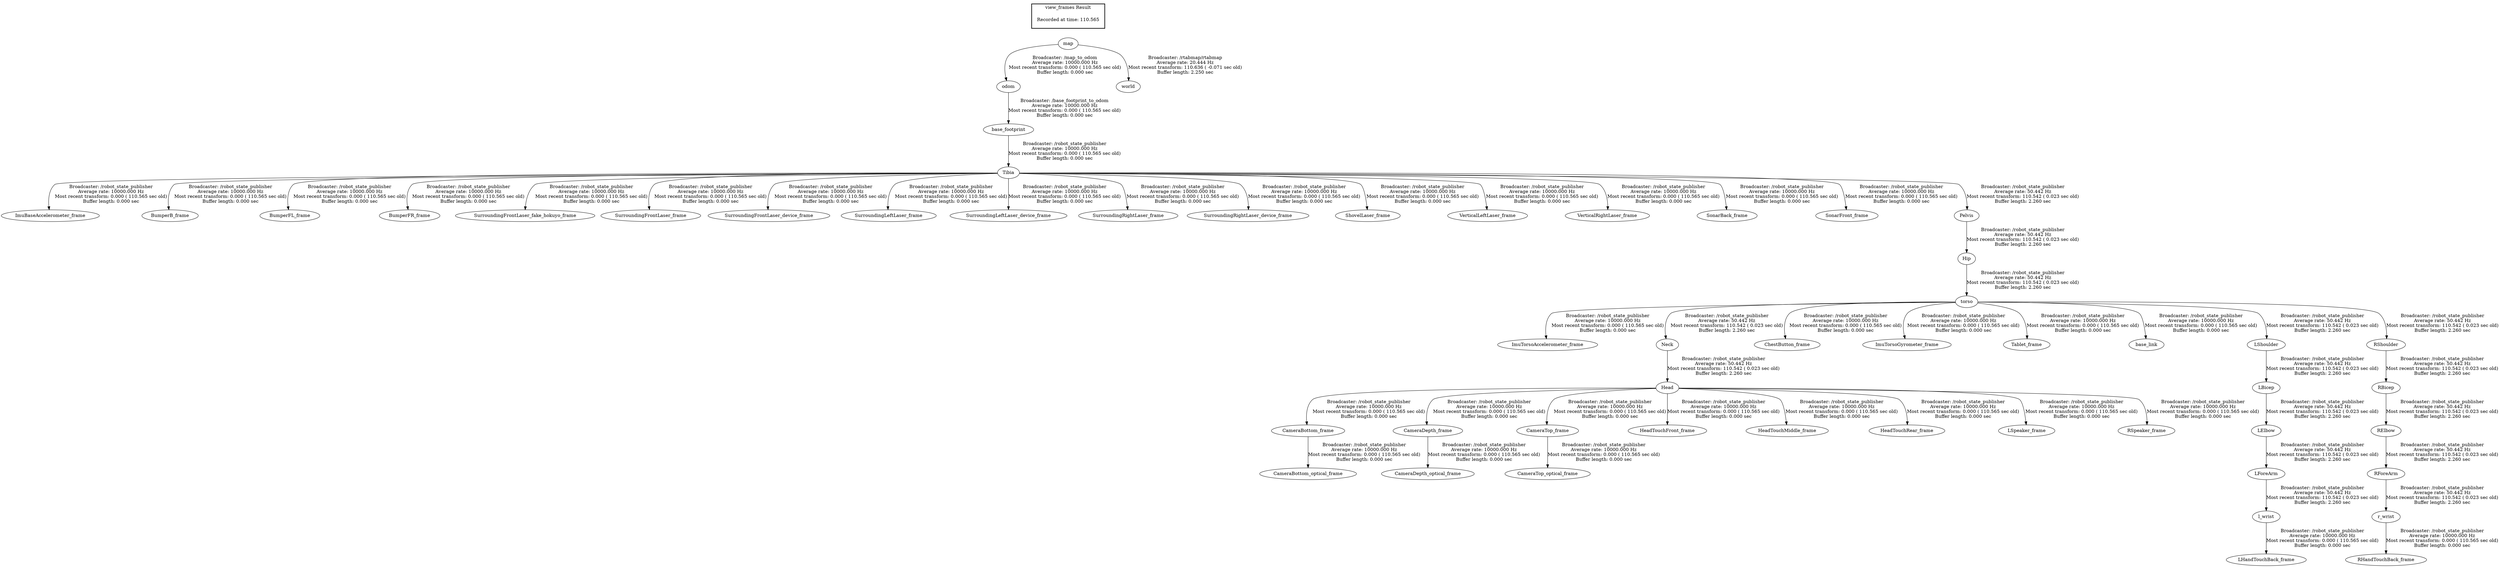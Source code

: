 digraph G {
"odom" -> "base_footprint"[label="Broadcaster: /base_footprint_to_odom\nAverage rate: 10000.000 Hz\nMost recent transform: 0.000 ( 110.565 sec old)\nBuffer length: 0.000 sec\n"];
"map" -> "odom"[label="Broadcaster: /map_to_odom\nAverage rate: 10000.000 Hz\nMost recent transform: 0.000 ( 110.565 sec old)\nBuffer length: 0.000 sec\n"];
"Tibia" -> "ImuBaseAccelerometer_frame"[label="Broadcaster: /robot_state_publisher\nAverage rate: 10000.000 Hz\nMost recent transform: 0.000 ( 110.565 sec old)\nBuffer length: 0.000 sec\n"];
"base_footprint" -> "Tibia"[label="Broadcaster: /robot_state_publisher\nAverage rate: 10000.000 Hz\nMost recent transform: 0.000 ( 110.565 sec old)\nBuffer length: 0.000 sec\n"];
"torso" -> "ImuTorsoAccelerometer_frame"[label="Broadcaster: /robot_state_publisher\nAverage rate: 10000.000 Hz\nMost recent transform: 0.000 ( 110.565 sec old)\nBuffer length: 0.000 sec\n"];
"Hip" -> "torso"[label="Broadcaster: /robot_state_publisher\nAverage rate: 50.442 Hz\nMost recent transform: 110.542 ( 0.023 sec old)\nBuffer length: 2.260 sec\n"];
"Tibia" -> "BumperB_frame"[label="Broadcaster: /robot_state_publisher\nAverage rate: 10000.000 Hz\nMost recent transform: 0.000 ( 110.565 sec old)\nBuffer length: 0.000 sec\n"];
"Tibia" -> "BumperFL_frame"[label="Broadcaster: /robot_state_publisher\nAverage rate: 10000.000 Hz\nMost recent transform: 0.000 ( 110.565 sec old)\nBuffer length: 0.000 sec\n"];
"Tibia" -> "BumperFR_frame"[label="Broadcaster: /robot_state_publisher\nAverage rate: 10000.000 Hz\nMost recent transform: 0.000 ( 110.565 sec old)\nBuffer length: 0.000 sec\n"];
"CameraBottom_frame" -> "CameraBottom_optical_frame"[label="Broadcaster: /robot_state_publisher\nAverage rate: 10000.000 Hz\nMost recent transform: 0.000 ( 110.565 sec old)\nBuffer length: 0.000 sec\n"];
"Head" -> "CameraBottom_frame"[label="Broadcaster: /robot_state_publisher\nAverage rate: 10000.000 Hz\nMost recent transform: 0.000 ( 110.565 sec old)\nBuffer length: 0.000 sec\n"];
"Neck" -> "Head"[label="Broadcaster: /robot_state_publisher\nAverage rate: 50.442 Hz\nMost recent transform: 110.542 ( 0.023 sec old)\nBuffer length: 2.260 sec\n"];
"CameraDepth_frame" -> "CameraDepth_optical_frame"[label="Broadcaster: /robot_state_publisher\nAverage rate: 10000.000 Hz\nMost recent transform: 0.000 ( 110.565 sec old)\nBuffer length: 0.000 sec\n"];
"Head" -> "CameraDepth_frame"[label="Broadcaster: /robot_state_publisher\nAverage rate: 10000.000 Hz\nMost recent transform: 0.000 ( 110.565 sec old)\nBuffer length: 0.000 sec\n"];
"CameraTop_frame" -> "CameraTop_optical_frame"[label="Broadcaster: /robot_state_publisher\nAverage rate: 10000.000 Hz\nMost recent transform: 0.000 ( 110.565 sec old)\nBuffer length: 0.000 sec\n"];
"Head" -> "CameraTop_frame"[label="Broadcaster: /robot_state_publisher\nAverage rate: 10000.000 Hz\nMost recent transform: 0.000 ( 110.565 sec old)\nBuffer length: 0.000 sec\n"];
"torso" -> "ChestButton_frame"[label="Broadcaster: /robot_state_publisher\nAverage rate: 10000.000 Hz\nMost recent transform: 0.000 ( 110.565 sec old)\nBuffer length: 0.000 sec\n"];
"torso" -> "ImuTorsoGyrometer_frame"[label="Broadcaster: /robot_state_publisher\nAverage rate: 10000.000 Hz\nMost recent transform: 0.000 ( 110.565 sec old)\nBuffer length: 0.000 sec\n"];
"Head" -> "HeadTouchFront_frame"[label="Broadcaster: /robot_state_publisher\nAverage rate: 10000.000 Hz\nMost recent transform: 0.000 ( 110.565 sec old)\nBuffer length: 0.000 sec\n"];
"Head" -> "HeadTouchMiddle_frame"[label="Broadcaster: /robot_state_publisher\nAverage rate: 10000.000 Hz\nMost recent transform: 0.000 ( 110.565 sec old)\nBuffer length: 0.000 sec\n"];
"Head" -> "HeadTouchRear_frame"[label="Broadcaster: /robot_state_publisher\nAverage rate: 10000.000 Hz\nMost recent transform: 0.000 ( 110.565 sec old)\nBuffer length: 0.000 sec\n"];
"l_wrist" -> "LHandTouchBack_frame"[label="Broadcaster: /robot_state_publisher\nAverage rate: 10000.000 Hz\nMost recent transform: 0.000 ( 110.565 sec old)\nBuffer length: 0.000 sec\n"];
"LForeArm" -> "l_wrist"[label="Broadcaster: /robot_state_publisher\nAverage rate: 50.442 Hz\nMost recent transform: 110.542 ( 0.023 sec old)\nBuffer length: 2.260 sec\n"];
"Tibia" -> "SurroundingFrontLaser_fake_hokuyo_frame"[label="Broadcaster: /robot_state_publisher\nAverage rate: 10000.000 Hz\nMost recent transform: 0.000 ( 110.565 sec old)\nBuffer length: 0.000 sec\n"];
"Tibia" -> "SurroundingFrontLaser_frame"[label="Broadcaster: /robot_state_publisher\nAverage rate: 10000.000 Hz\nMost recent transform: 0.000 ( 110.565 sec old)\nBuffer length: 0.000 sec\n"];
"Tibia" -> "SurroundingFrontLaser_device_frame"[label="Broadcaster: /robot_state_publisher\nAverage rate: 10000.000 Hz\nMost recent transform: 0.000 ( 110.565 sec old)\nBuffer length: 0.000 sec\n"];
"Tibia" -> "SurroundingLeftLaser_frame"[label="Broadcaster: /robot_state_publisher\nAverage rate: 10000.000 Hz\nMost recent transform: 0.000 ( 110.565 sec old)\nBuffer length: 0.000 sec\n"];
"Tibia" -> "SurroundingLeftLaser_device_frame"[label="Broadcaster: /robot_state_publisher\nAverage rate: 10000.000 Hz\nMost recent transform: 0.000 ( 110.565 sec old)\nBuffer length: 0.000 sec\n"];
"Tibia" -> "SurroundingRightLaser_frame"[label="Broadcaster: /robot_state_publisher\nAverage rate: 10000.000 Hz\nMost recent transform: 0.000 ( 110.565 sec old)\nBuffer length: 0.000 sec\n"];
"Tibia" -> "SurroundingRightLaser_device_frame"[label="Broadcaster: /robot_state_publisher\nAverage rate: 10000.000 Hz\nMost recent transform: 0.000 ( 110.565 sec old)\nBuffer length: 0.000 sec\n"];
"Tibia" -> "ShovelLaser_frame"[label="Broadcaster: /robot_state_publisher\nAverage rate: 10000.000 Hz\nMost recent transform: 0.000 ( 110.565 sec old)\nBuffer length: 0.000 sec\n"];
"Tibia" -> "VerticalLeftLaser_frame"[label="Broadcaster: /robot_state_publisher\nAverage rate: 10000.000 Hz\nMost recent transform: 0.000 ( 110.565 sec old)\nBuffer length: 0.000 sec\n"];
"Tibia" -> "VerticalRightLaser_frame"[label="Broadcaster: /robot_state_publisher\nAverage rate: 10000.000 Hz\nMost recent transform: 0.000 ( 110.565 sec old)\nBuffer length: 0.000 sec\n"];
"r_wrist" -> "RHandTouchBack_frame"[label="Broadcaster: /robot_state_publisher\nAverage rate: 10000.000 Hz\nMost recent transform: 0.000 ( 110.565 sec old)\nBuffer length: 0.000 sec\n"];
"RForeArm" -> "r_wrist"[label="Broadcaster: /robot_state_publisher\nAverage rate: 50.442 Hz\nMost recent transform: 110.542 ( 0.023 sec old)\nBuffer length: 2.260 sec\n"];
"Tibia" -> "SonarBack_frame"[label="Broadcaster: /robot_state_publisher\nAverage rate: 10000.000 Hz\nMost recent transform: 0.000 ( 110.565 sec old)\nBuffer length: 0.000 sec\n"];
"Tibia" -> "SonarFront_frame"[label="Broadcaster: /robot_state_publisher\nAverage rate: 10000.000 Hz\nMost recent transform: 0.000 ( 110.565 sec old)\nBuffer length: 0.000 sec\n"];
"Head" -> "LSpeaker_frame"[label="Broadcaster: /robot_state_publisher\nAverage rate: 10000.000 Hz\nMost recent transform: 0.000 ( 110.565 sec old)\nBuffer length: 0.000 sec\n"];
"Head" -> "RSpeaker_frame"[label="Broadcaster: /robot_state_publisher\nAverage rate: 10000.000 Hz\nMost recent transform: 0.000 ( 110.565 sec old)\nBuffer length: 0.000 sec\n"];
"torso" -> "Tablet_frame"[label="Broadcaster: /robot_state_publisher\nAverage rate: 10000.000 Hz\nMost recent transform: 0.000 ( 110.565 sec old)\nBuffer length: 0.000 sec\n"];
"torso" -> "base_link"[label="Broadcaster: /robot_state_publisher\nAverage rate: 10000.000 Hz\nMost recent transform: 0.000 ( 110.565 sec old)\nBuffer length: 0.000 sec\n"];
"torso" -> "Neck"[label="Broadcaster: /robot_state_publisher\nAverage rate: 50.442 Hz\nMost recent transform: 110.542 ( 0.023 sec old)\nBuffer length: 2.260 sec\n"];
"Pelvis" -> "Hip"[label="Broadcaster: /robot_state_publisher\nAverage rate: 50.442 Hz\nMost recent transform: 110.542 ( 0.023 sec old)\nBuffer length: 2.260 sec\n"];
"Tibia" -> "Pelvis"[label="Broadcaster: /robot_state_publisher\nAverage rate: 50.442 Hz\nMost recent transform: 110.542 ( 0.023 sec old)\nBuffer length: 2.260 sec\n"];
"LElbow" -> "LForeArm"[label="Broadcaster: /robot_state_publisher\nAverage rate: 50.442 Hz\nMost recent transform: 110.542 ( 0.023 sec old)\nBuffer length: 2.260 sec\n"];
"LBicep" -> "LElbow"[label="Broadcaster: /robot_state_publisher\nAverage rate: 50.442 Hz\nMost recent transform: 110.542 ( 0.023 sec old)\nBuffer length: 2.260 sec\n"];
"LShoulder" -> "LBicep"[label="Broadcaster: /robot_state_publisher\nAverage rate: 50.442 Hz\nMost recent transform: 110.542 ( 0.023 sec old)\nBuffer length: 2.260 sec\n"];
"torso" -> "LShoulder"[label="Broadcaster: /robot_state_publisher\nAverage rate: 50.442 Hz\nMost recent transform: 110.542 ( 0.023 sec old)\nBuffer length: 2.260 sec\n"];
"RElbow" -> "RForeArm"[label="Broadcaster: /robot_state_publisher\nAverage rate: 50.442 Hz\nMost recent transform: 110.542 ( 0.023 sec old)\nBuffer length: 2.260 sec\n"];
"RBicep" -> "RElbow"[label="Broadcaster: /robot_state_publisher\nAverage rate: 50.442 Hz\nMost recent transform: 110.542 ( 0.023 sec old)\nBuffer length: 2.260 sec\n"];
"RShoulder" -> "RBicep"[label="Broadcaster: /robot_state_publisher\nAverage rate: 50.442 Hz\nMost recent transform: 110.542 ( 0.023 sec old)\nBuffer length: 2.260 sec\n"];
"torso" -> "RShoulder"[label="Broadcaster: /robot_state_publisher\nAverage rate: 50.442 Hz\nMost recent transform: 110.542 ( 0.023 sec old)\nBuffer length: 2.260 sec\n"];
"map" -> "world"[label="Broadcaster: /rtabmap/rtabmap\nAverage rate: 20.444 Hz\nMost recent transform: 110.636 ( -0.071 sec old)\nBuffer length: 2.250 sec\n"];
edge [style=invis];
 subgraph cluster_legend { style=bold; color=black; label ="view_frames Result";
"Recorded at time: 110.565"[ shape=plaintext ] ;
 }->"map";
}